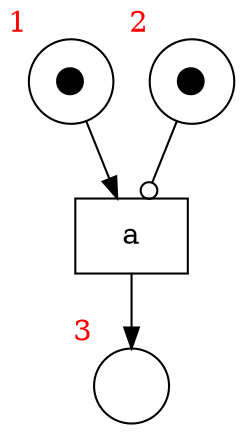 digraph test {
  t1 -> p3;
  p1 -> t1;
  p2 -> t1 [arrowhead=odot];
  p1 [label="⬤" xlabel= <<FONT COLOR="red">1</FONT>> shape=circle ];
  p2 [label="⬤" xlabel= <<FONT COLOR="red">2</FONT>> shape=circle ];
  p3 [label="" xlabel= <<FONT COLOR="red">3</FONT>> shape=circle ];
  t1 [fillcolor="" label="a" shape=box];
}
